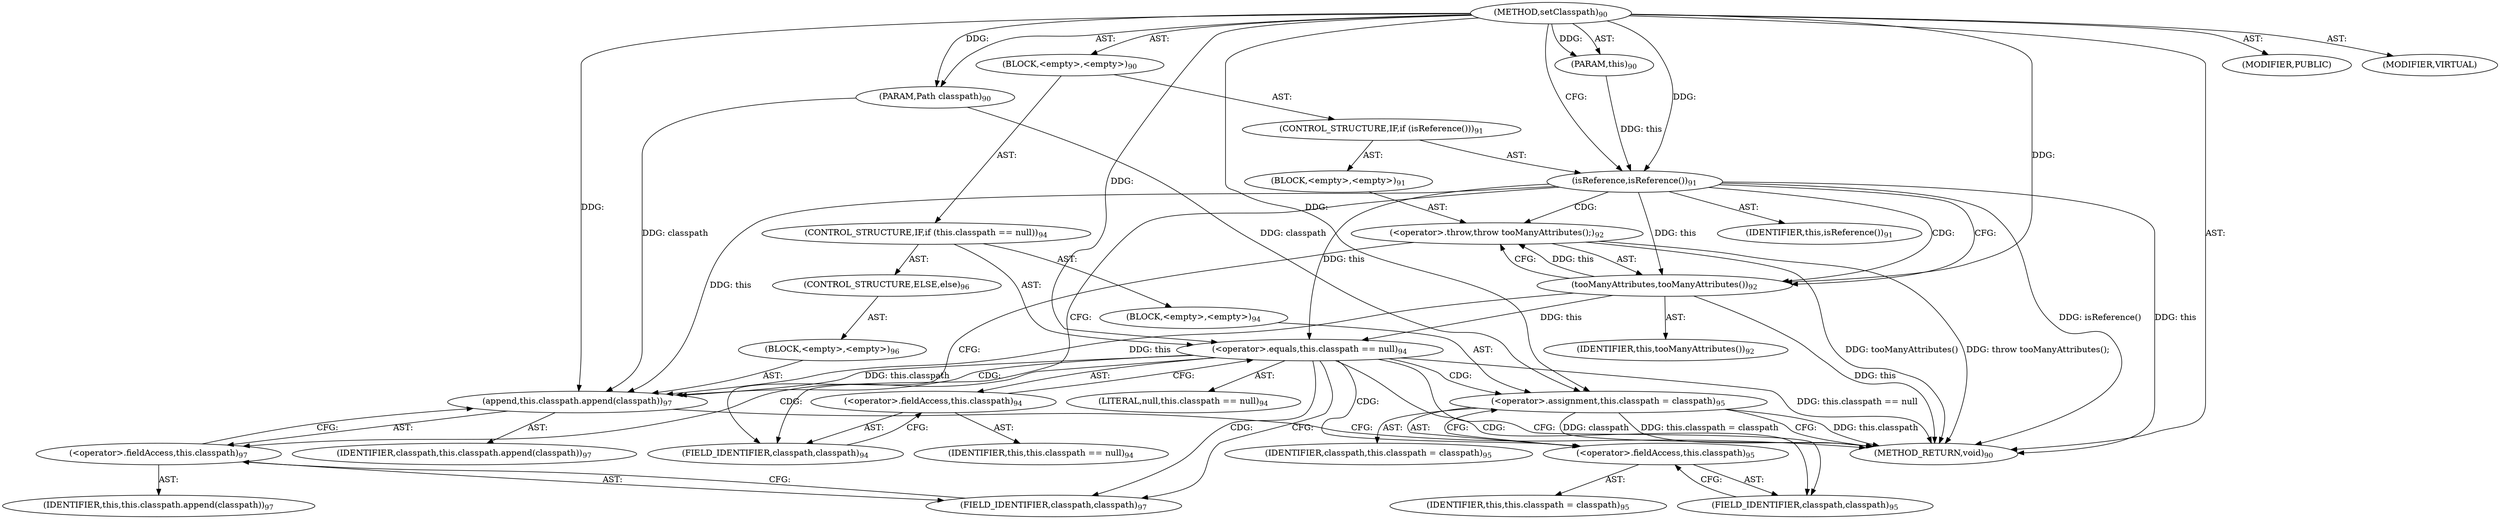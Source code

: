 digraph "setClasspath" {  
"111669149699" [label = <(METHOD,setClasspath)<SUB>90</SUB>> ]
"115964116993" [label = <(PARAM,this)<SUB>90</SUB>> ]
"115964117001" [label = <(PARAM,Path classpath)<SUB>90</SUB>> ]
"25769803779" [label = <(BLOCK,&lt;empty&gt;,&lt;empty&gt;)<SUB>90</SUB>> ]
"47244640256" [label = <(CONTROL_STRUCTURE,IF,if (isReference()))<SUB>91</SUB>> ]
"30064771077" [label = <(isReference,isReference())<SUB>91</SUB>> ]
"68719476737" [label = <(IDENTIFIER,this,isReference())<SUB>91</SUB>> ]
"25769803780" [label = <(BLOCK,&lt;empty&gt;,&lt;empty&gt;)<SUB>91</SUB>> ]
"30064771078" [label = <(&lt;operator&gt;.throw,throw tooManyAttributes();)<SUB>92</SUB>> ]
"30064771079" [label = <(tooManyAttributes,tooManyAttributes())<SUB>92</SUB>> ]
"68719476738" [label = <(IDENTIFIER,this,tooManyAttributes())<SUB>92</SUB>> ]
"47244640257" [label = <(CONTROL_STRUCTURE,IF,if (this.classpath == null))<SUB>94</SUB>> ]
"30064771080" [label = <(&lt;operator&gt;.equals,this.classpath == null)<SUB>94</SUB>> ]
"30064771081" [label = <(&lt;operator&gt;.fieldAccess,this.classpath)<SUB>94</SUB>> ]
"68719476739" [label = <(IDENTIFIER,this,this.classpath == null)<SUB>94</SUB>> ]
"55834574851" [label = <(FIELD_IDENTIFIER,classpath,classpath)<SUB>94</SUB>> ]
"90194313216" [label = <(LITERAL,null,this.classpath == null)<SUB>94</SUB>> ]
"25769803781" [label = <(BLOCK,&lt;empty&gt;,&lt;empty&gt;)<SUB>94</SUB>> ]
"30064771082" [label = <(&lt;operator&gt;.assignment,this.classpath = classpath)<SUB>95</SUB>> ]
"30064771083" [label = <(&lt;operator&gt;.fieldAccess,this.classpath)<SUB>95</SUB>> ]
"68719476740" [label = <(IDENTIFIER,this,this.classpath = classpath)<SUB>95</SUB>> ]
"55834574852" [label = <(FIELD_IDENTIFIER,classpath,classpath)<SUB>95</SUB>> ]
"68719476760" [label = <(IDENTIFIER,classpath,this.classpath = classpath)<SUB>95</SUB>> ]
"47244640258" [label = <(CONTROL_STRUCTURE,ELSE,else)<SUB>96</SUB>> ]
"25769803782" [label = <(BLOCK,&lt;empty&gt;,&lt;empty&gt;)<SUB>96</SUB>> ]
"30064771084" [label = <(append,this.classpath.append(classpath))<SUB>97</SUB>> ]
"30064771085" [label = <(&lt;operator&gt;.fieldAccess,this.classpath)<SUB>97</SUB>> ]
"68719476741" [label = <(IDENTIFIER,this,this.classpath.append(classpath))<SUB>97</SUB>> ]
"55834574853" [label = <(FIELD_IDENTIFIER,classpath,classpath)<SUB>97</SUB>> ]
"68719476761" [label = <(IDENTIFIER,classpath,this.classpath.append(classpath))<SUB>97</SUB>> ]
"133143986185" [label = <(MODIFIER,PUBLIC)> ]
"133143986186" [label = <(MODIFIER,VIRTUAL)> ]
"128849018883" [label = <(METHOD_RETURN,void)<SUB>90</SUB>> ]
  "111669149699" -> "115964116993"  [ label = "AST: "] 
  "111669149699" -> "115964117001"  [ label = "AST: "] 
  "111669149699" -> "25769803779"  [ label = "AST: "] 
  "111669149699" -> "133143986185"  [ label = "AST: "] 
  "111669149699" -> "133143986186"  [ label = "AST: "] 
  "111669149699" -> "128849018883"  [ label = "AST: "] 
  "25769803779" -> "47244640256"  [ label = "AST: "] 
  "25769803779" -> "47244640257"  [ label = "AST: "] 
  "47244640256" -> "30064771077"  [ label = "AST: "] 
  "47244640256" -> "25769803780"  [ label = "AST: "] 
  "30064771077" -> "68719476737"  [ label = "AST: "] 
  "25769803780" -> "30064771078"  [ label = "AST: "] 
  "30064771078" -> "30064771079"  [ label = "AST: "] 
  "30064771079" -> "68719476738"  [ label = "AST: "] 
  "47244640257" -> "30064771080"  [ label = "AST: "] 
  "47244640257" -> "25769803781"  [ label = "AST: "] 
  "47244640257" -> "47244640258"  [ label = "AST: "] 
  "30064771080" -> "30064771081"  [ label = "AST: "] 
  "30064771080" -> "90194313216"  [ label = "AST: "] 
  "30064771081" -> "68719476739"  [ label = "AST: "] 
  "30064771081" -> "55834574851"  [ label = "AST: "] 
  "25769803781" -> "30064771082"  [ label = "AST: "] 
  "30064771082" -> "30064771083"  [ label = "AST: "] 
  "30064771082" -> "68719476760"  [ label = "AST: "] 
  "30064771083" -> "68719476740"  [ label = "AST: "] 
  "30064771083" -> "55834574852"  [ label = "AST: "] 
  "47244640258" -> "25769803782"  [ label = "AST: "] 
  "25769803782" -> "30064771084"  [ label = "AST: "] 
  "30064771084" -> "30064771085"  [ label = "AST: "] 
  "30064771084" -> "68719476761"  [ label = "AST: "] 
  "30064771085" -> "68719476741"  [ label = "AST: "] 
  "30064771085" -> "55834574853"  [ label = "AST: "] 
  "30064771077" -> "30064771079"  [ label = "CFG: "] 
  "30064771077" -> "55834574851"  [ label = "CFG: "] 
  "30064771080" -> "55834574852"  [ label = "CFG: "] 
  "30064771080" -> "55834574853"  [ label = "CFG: "] 
  "30064771078" -> "55834574851"  [ label = "CFG: "] 
  "30064771081" -> "30064771080"  [ label = "CFG: "] 
  "30064771082" -> "128849018883"  [ label = "CFG: "] 
  "30064771079" -> "30064771078"  [ label = "CFG: "] 
  "55834574851" -> "30064771081"  [ label = "CFG: "] 
  "30064771083" -> "30064771082"  [ label = "CFG: "] 
  "30064771084" -> "128849018883"  [ label = "CFG: "] 
  "55834574852" -> "30064771083"  [ label = "CFG: "] 
  "30064771085" -> "30064771084"  [ label = "CFG: "] 
  "55834574853" -> "30064771085"  [ label = "CFG: "] 
  "111669149699" -> "30064771077"  [ label = "CFG: "] 
  "30064771077" -> "128849018883"  [ label = "DDG: this"] 
  "30064771077" -> "128849018883"  [ label = "DDG: isReference()"] 
  "30064771079" -> "128849018883"  [ label = "DDG: this"] 
  "30064771078" -> "128849018883"  [ label = "DDG: tooManyAttributes()"] 
  "30064771078" -> "128849018883"  [ label = "DDG: throw tooManyAttributes();"] 
  "30064771080" -> "128849018883"  [ label = "DDG: this.classpath == null"] 
  "30064771082" -> "128849018883"  [ label = "DDG: this.classpath"] 
  "30064771082" -> "128849018883"  [ label = "DDG: classpath"] 
  "30064771082" -> "128849018883"  [ label = "DDG: this.classpath = classpath"] 
  "111669149699" -> "115964116993"  [ label = "DDG: "] 
  "111669149699" -> "115964117001"  [ label = "DDG: "] 
  "115964116993" -> "30064771077"  [ label = "DDG: this"] 
  "111669149699" -> "30064771077"  [ label = "DDG: "] 
  "30064771077" -> "30064771080"  [ label = "DDG: this"] 
  "30064771079" -> "30064771080"  [ label = "DDG: this"] 
  "111669149699" -> "30064771080"  [ label = "DDG: "] 
  "115964117001" -> "30064771082"  [ label = "DDG: classpath"] 
  "111669149699" -> "30064771082"  [ label = "DDG: "] 
  "30064771079" -> "30064771078"  [ label = "DDG: this"] 
  "30064771077" -> "30064771079"  [ label = "DDG: this"] 
  "111669149699" -> "30064771079"  [ label = "DDG: "] 
  "30064771077" -> "30064771084"  [ label = "DDG: this"] 
  "30064771079" -> "30064771084"  [ label = "DDG: this"] 
  "30064771080" -> "30064771084"  [ label = "DDG: this.classpath"] 
  "115964117001" -> "30064771084"  [ label = "DDG: classpath"] 
  "111669149699" -> "30064771084"  [ label = "DDG: "] 
  "30064771077" -> "30064771079"  [ label = "CDG: "] 
  "30064771077" -> "30064771078"  [ label = "CDG: "] 
  "30064771080" -> "30064771085"  [ label = "CDG: "] 
  "30064771080" -> "30064771084"  [ label = "CDG: "] 
  "30064771080" -> "30064771083"  [ label = "CDG: "] 
  "30064771080" -> "30064771082"  [ label = "CDG: "] 
  "30064771080" -> "55834574853"  [ label = "CDG: "] 
  "30064771080" -> "55834574852"  [ label = "CDG: "] 
}
